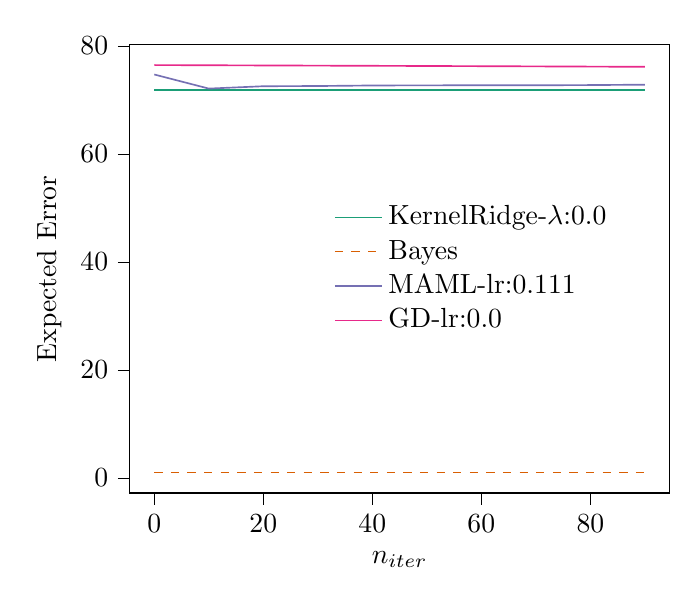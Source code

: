 % This file was created with tikzplotlib v0.10.1.
\begin{tikzpicture}

\definecolor{chocolate217952}{RGB}{217,95,2}
\definecolor{darkcyan27158119}{RGB}{27,158,119}
\definecolor{darkgray176}{RGB}{176,176,176}
\definecolor{deeppink23141138}{RGB}{231,41,138}
\definecolor{lightslategray117112179}{RGB}{117,112,179}

\begin{axis}[
legend cell align={left},
legend style={fill opacity=0.8, draw opacity=1, text opacity=1, at={(0.91,0.5)}, anchor=east, draw=none},
tick align=outside,
tick pos=left,
x grid style={darkgray176},
xlabel={\(\displaystyle n_{iter}\)},
xmin=-4.5, xmax=94.5,
xtick style={color=black},
y grid style={darkgray176},
ylabel={Expected Error},
ymin=-2.772, ymax=80.205,
ytick style={color=black}
]
\addplot [semithick, darkcyan27158119]
table {%
0 71.801
10 71.801
20 71.801
30 71.801
40 71.801
50 71.801
60 71.801
70 71.801
80 71.801
90 71.801
};
\addlegendentry{KernelRidge-$\lambda$:0.0}
\addplot [semithick, chocolate217952, dashed]
table {%
0 1.0
10 1.0
20 1.0
30 1.0
40 1.0
50 1.0
60 1.0
70 1.0
80 1.0
90 1.0
};
\addlegendentry{Bayes}
\addplot [semithick, lightslategray117112179]
table {%
0 74.691
10 72.083
20 72.52
30 72.558
40 72.659
50 72.683
60 72.692
70 72.696
80 72.734
90 72.808
};
\addlegendentry{MAML-lr:0.111}
\addplot [semithick, deeppink23141138]
table {%
0 76.434
10 76.399
20 76.365
30 76.332
40 76.299
50 76.265
60 76.229
70 76.192
80 76.153
90 76.112
};
\addlegendentry{GD-lr:0.0}
\end{axis}

\end{tikzpicture}
